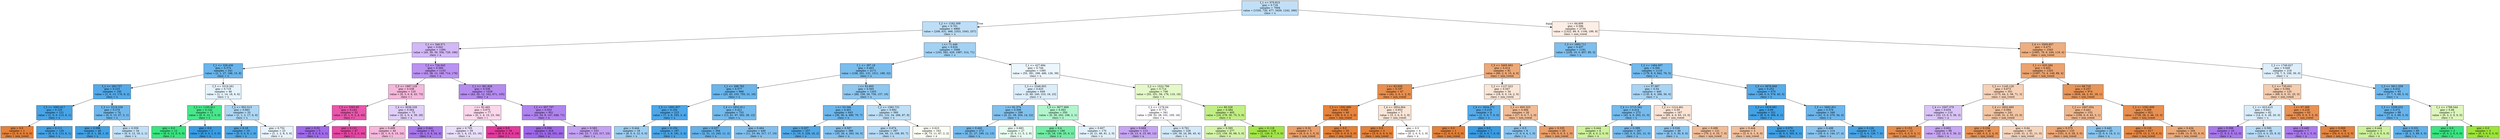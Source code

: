 digraph Tree {
node [shape=box, style="filled", color="black"] ;
0 [label="f_1 <= 575.815\ngini = 0.718\nsamples = 7694\nvalue = [1530, 720, 477, 3459, 1242, 266]\nclass = u", fillcolor="#c1e0f7"] ;
1 [label="f_2 <= 1162.309\ngini = 0.701\nsamples = 4960\nvalue = [208, 631, 468, 2353, 1043, 257]\nclass = u", fillcolor="#bddef6"] ;
0 -> 1 [labeldistance=2.5, labelangle=45, headlabel="True"] ;
2 [label="f_1 <= 346.571\ngini = 0.641\nsamples = 1394\nvalue = [45, 39, 39, 356, 729, 186]\nclass = a", fillcolor="#d2b8f6"] ;
1 -> 2 ;
3 [label="f_1 <= 328.436\ngini = 0.374\nsamples = 241\nvalue = [2, 1, 27, 188, 15, 8]\nclass = u", fillcolor="#6ab5eb"] ;
2 -> 3 ;
4 [label="f_1 <= 293.727\ngini = 0.233\nsamples = 195\nvalue = [1, 0, 13, 170, 9, 2]\nclass = u", fillcolor="#54aae9"] ;
3 -> 4 ;
5 [label="f_5 <= 3082.817\ngini = 0.125\nsamples = 121\nvalue = [1, 0, 0, 113, 6, 1]\nclass = u", fillcolor="#47a4e7"] ;
4 -> 5 ;
6 [label="gini = 0.0\nsamples = 1\nvalue = [1, 0, 0, 0, 0, 0]\nclass = non_vowel", fillcolor="#e58139"] ;
5 -> 6 ;
7 [label="gini = 0.111\nsamples = 120\nvalue = [0, 0, 0, 113, 6, 1]\nclass = u", fillcolor="#45a3e7"] ;
5 -> 7 ;
8 [label="f_3 <= 2219.229\ngini = 0.374\nsamples = 74\nvalue = [0, 0, 13, 57, 3, 1]\nclass = u", fillcolor="#70b8ec"] ;
4 -> 8 ;
9 [label="gini = 0.096\nsamples = 40\nvalue = [0, 0, 1, 38, 1, 0]\nclass = u", fillcolor="#43a2e6"] ;
8 -> 9 ;
10 [label="gini = 0.559\nsamples = 34\nvalue = [0, 0, 12, 19, 2, 1]\nclass = u", fillcolor="#c0e0f7"] ;
8 -> 10 ;
11 [label="f_5 <= 3319.261\ngini = 0.719\nsamples = 46\nvalue = [1, 1, 14, 18, 6, 6]\nclass = u", fillcolor="#e6f3fc"] ;
3 -> 11 ;
12 [label="f_2 <= 1105.811\ngini = 0.142\nsamples = 13\nvalue = [0, 0, 12, 1, 0, 0]\nclass = o", fillcolor="#49e78c"] ;
11 -> 12 ;
13 [label="gini = 0.0\nsamples = 12\nvalue = [0, 0, 12, 0, 0, 0]\nclass = o", fillcolor="#39e581"] ;
12 -> 13 ;
14 [label="gini = 0.0\nsamples = 1\nvalue = [0, 0, 0, 1, 0, 0]\nclass = u", fillcolor="#399de5"] ;
12 -> 14 ;
15 [label="f_2 <= 952.513\ngini = 0.663\nsamples = 33\nvalue = [1, 1, 2, 17, 6, 6]\nclass = u", fillcolor="#aed7f4"] ;
11 -> 15 ;
16 [label="gini = 0.18\nsamples = 10\nvalue = [0, 0, 0, 9, 1, 0]\nclass = u", fillcolor="#4fa8e8"] ;
15 -> 16 ;
17 [label="gini = 0.752\nsamples = 23\nvalue = [1, 1, 2, 8, 5, 6]\nclass = u", fillcolor="#e8f3fc"] ;
15 -> 17 ;
18 [label="f_2 <= 726.945\ngini = 0.569\nsamples = 1153\nvalue = [43, 38, 12, 168, 714, 178]\nclass = a", fillcolor="#ba92f1"] ;
2 -> 18 ;
19 [label="f_3 <= 1997.129\ngini = 0.538\nsamples = 125\nvalue = [0, 3, 0, 6, 43, 73]\nclass = i", fillcolor="#f5b7db"] ;
18 -> 19 ;
20 [label="f_5 <= 3393.85\ngini = 0.243\nsamples = 52\nvalue = [0, 1, 0, 2, 4, 45]\nclass = i", fillcolor="#e956ab"] ;
19 -> 20 ;
21 [label="gini = 0.32\nsamples = 5\nvalue = [0, 0, 0, 0, 4, 1]\nclass = a", fillcolor="#a06aec"] ;
20 -> 21 ;
22 [label="gini = 0.121\nsamples = 47\nvalue = [0, 1, 0, 2, 0, 44]\nclass = i", fillcolor="#e746a4"] ;
20 -> 22 ;
23 [label="f_4 <= 3036.339\ngini = 0.564\nsamples = 73\nvalue = [0, 2, 0, 4, 39, 28]\nclass = a", fillcolor="#e0cff9"] ;
19 -> 23 ;
24 [label="gini = 0.499\nsamples = 40\nvalue = [0, 1, 0, 0, 15, 24]\nclass = i", fillcolor="#f6b8dc"] ;
23 -> 24 ;
25 [label="gini = 0.441\nsamples = 33\nvalue = [0, 1, 0, 4, 24, 4]\nclass = a", fillcolor="#a876ed"] ;
23 -> 25 ;
26 [label="f_1 <= 381.826\ngini = 0.536\nsamples = 1028\nvalue = [43, 35, 12, 162, 671, 105]\nclass = a", fillcolor="#b58bf0"] ;
18 -> 26 ;
27 [label="i <= 82.465\ngini = 0.675\nsamples = 77\nvalue = [0, 1, 4, 15, 23, 34]\nclass = i", fillcolor="#fad7eb"] ;
26 -> 27 ;
28 [label="gini = 0.705\nsamples = 59\nvalue = [0, 1, 4, 15, 23, 16]\nclass = a", fillcolor="#eadffb"] ;
27 -> 28 ;
29 [label="gini = 0.0\nsamples = 18\nvalue = [0, 0, 0, 0, 0, 18]\nclass = i", fillcolor="#e5399d"] ;
27 -> 29 ;
30 [label="f_2 <= 957.707\ngini = 0.503\nsamples = 951\nvalue = [43, 34, 8, 147, 648, 71]\nclass = a", fillcolor="#b084ef"] ;
26 -> 30 ;
31 [label="gini = 0.356\nsamples = 418\nvalue = [3, 11, 1, 24, 331, 48]\nclass = a", fillcolor="#9f68eb"] ;
30 -> 31 ;
32 [label="gini = 0.583\nsamples = 533\nvalue = [40, 23, 7, 123, 317, 23]\nclass = a", fillcolor="#c3a1f3"] ;
30 -> 32 ;
33 [label="i <= 71.449\ngini = 0.634\nsamples = 3566\nvalue = [163, 592, 429, 1997, 314, 71]\nclass = u", fillcolor="#a1d1f3"] ;
1 -> 33 ;
34 [label="f_1 <= 397.18\ngini = 0.493\nsamples = 2171\nvalue = [108, 201, 131, 1511, 188, 32]\nclass = u", fillcolor="#7bbeee"] ;
33 -> 34 ;
35 [label="f_1 <= 288.783\ngini = 0.377\nsamples = 968\nvalue = [20, 43, 103, 755, 31, 16]\nclass = u", fillcolor="#6ab5eb"] ;
34 -> 35 ;
36 [label="f_3 <= 1992.857\ngini = 0.192\nsamples = 215\nvalue = [7, 2, 6, 193, 3, 4]\nclass = u", fillcolor="#4ea7e8"] ;
35 -> 36 ;
37 [label="gini = 0.444\nsamples = 18\nvalue = [6, 0, 0, 12, 0, 0]\nclass = u", fillcolor="#9ccef2"] ;
36 -> 37 ;
38 [label="gini = 0.154\nsamples = 197\nvalue = [1, 2, 6, 181, 3, 4]\nclass = u", fillcolor="#4aa5e7"] ;
36 -> 38 ;
39 [label="f_4 <= 2932.811\ngini = 0.421\nsamples = 753\nvalue = [13, 41, 97, 562, 28, 12]\nclass = u", fillcolor="#73baed"] ;
35 -> 39 ;
40 [label="gini = 0.337\nsamples = 304\nvalue = [2, 31, 13, 245, 11, 2]\nclass = u", fillcolor="#64b2eb"] ;
39 -> 40 ;
41 [label="gini = 0.464\nsamples = 449\nvalue = [11, 10, 84, 317, 17, 10]\nclass = u", fillcolor="#81c0ee"] ;
39 -> 41 ;
42 [label="i <= 63.905\ngini = 0.565\nsamples = 1203\nvalue = [88, 158, 28, 756, 157, 16]\nclass = u", fillcolor="#8ec7f0"] ;
34 -> 42 ;
43 [label="i <= 53.346\ngini = 0.401\nsamples = 643\nvalue = [36, 36, 4, 490, 70, 7]\nclass = u", fillcolor="#6eb7ec"] ;
42 -> 43 ;
44 [label="gini = 0.207\nsamples = 257\nvalue = [1, 10, 0, 228, 16, 2]\nclass = u", fillcolor="#51a9e8"] ;
43 -> 44 ;
45 [label="gini = 0.507\nsamples = 386\nvalue = [35, 26, 4, 262, 54, 5]\nclass = u", fillcolor="#83c2ef"] ;
43 -> 45 ;
46 [label="f_2 <= 1582.731\ngini = 0.692\nsamples = 560\nvalue = [52, 122, 24, 266, 87, 9]\nclass = u", fillcolor="#bedff6"] ;
42 -> 46 ;
47 [label="gini = 0.674\nsamples = 397\nvalue = [44, 49, 13, 199, 85, 7]\nclass = u", fillcolor="#b7dbf6"] ;
46 -> 47 ;
48 [label="gini = 0.623\nsamples = 163\nvalue = [8, 73, 11, 67, 2, 2]\nclass = e", fillcolor="#f9fdf3"] ;
46 -> 48 ;
49 [label="f_1 <= 427.684\ngini = 0.744\nsamples = 1395\nvalue = [55, 391, 298, 486, 126, 39]\nclass = u", fillcolor="#ecf6fd"] ;
33 -> 49 ;
50 [label="f_3 <= 2346.003\ngini = 0.625\nsamples = 649\nvalue = [0, 60, 240, 310, 16, 23]\nclass = u", fillcolor="#ddeefb"] ;
49 -> 50 ;
51 [label="i <= 81.374\ngini = 0.506\nsamples = 299\nvalue = [0, 21, 38, 204, 14, 22]\nclass = u", fillcolor="#81c1ee"] ;
50 -> 51 ;
52 [label="gini = 0.445\nsamples = 272\nvalue = [0, 21, 27, 199, 12, 13]\nclass = u", fillcolor="#74baed"] ;
51 -> 52 ;
53 [label="gini = 0.683\nsamples = 27\nvalue = [0, 0, 11, 5, 2, 9]\nclass = o", fillcolor="#e9fcf1"] ;
51 -> 53 ;
54 [label="f_5 <= 3677.969\ngini = 0.563\nsamples = 350\nvalue = [0, 39, 202, 106, 2, 1]\nclass = o", fillcolor="#b1f5cd"] ;
50 -> 54 ;
55 [label="gini = 0.4\nsamples = 180\nvalue = [0, 18, 136, 25, 0, 1]\nclass = o", fillcolor="#71eca5"] ;
54 -> 55 ;
56 [label="gini = 0.607\nsamples = 170\nvalue = [0, 21, 66, 81, 2, 0]\nclass = u", fillcolor="#e2f1fb"] ;
54 -> 56 ;
57 [label="f_2 <= 1522.799\ngini = 0.714\nsamples = 746\nvalue = [55, 331, 58, 176, 110, 16]\nclass = e", fillcolor="#e4f8c9"] ;
49 -> 57 ;
58 [label="f_2 <= 1278.64\ngini = 0.772\nsamples = 341\nvalue = [39, 52, 28, 101, 105, 16]\nclass = a", fillcolor="#fdfcff"] ;
57 -> 58 ;
59 [label="gini = 0.668\nsamples = 113\nvalue = [9, 13, 4, 15, 60, 12]\nclass = a", fillcolor="#c5a4f3"] ;
58 -> 59 ;
60 [label="gini = 0.761\nsamples = 228\nvalue = [30, 39, 24, 86, 45, 4]\nclass = u", fillcolor="#d3e9f9"] ;
58 -> 60 ;
61 [label="i <= 80.328\ngini = 0.484\nsamples = 405\nvalue = [16, 279, 30, 75, 5, 0]\nclass = e", fillcolor="#c2ef85"] ;
57 -> 61 ;
62 [label="gini = 0.595\nsamples = 277\nvalue = [15, 159, 30, 68, 5, 0]\nclass = e", fillcolor="#d4f4a9"] ;
61 -> 62 ;
63 [label="gini = 0.118\nsamples = 128\nvalue = [1, 120, 0, 7, 0, 0]\nclass = e", fillcolor="#a3e746"] ;
61 -> 63 ;
64 [label="i <= 64.609\ngini = 0.596\nsamples = 2734\nvalue = [1322, 89, 9, 1106, 199, 9]\nclass = non_vowel", fillcolor="#fceee5"] ;
0 -> 64 [labeldistance=2.5, labelangle=-45, headlabel="False"] ;
65 [label="f_3 <= 1902.711\ngini = 0.437\nsamples = 1191\nvalue = [239, 10, 0, 857, 80, 5]\nclass = u", fillcolor="#7ebfee"] ;
64 -> 65 ;
66 [label="f_5 <= 3465.663\ngini = 0.414\nsamples = 81\nvalue = [60, 2, 0, 15, 4, 0]\nclass = non_vowel", fillcolor="#eda978"] ;
65 -> 66 ;
67 [label="i <= 62.926\ngini = 0.197\nsamples = 47\nvalue = [42, 2, 0, 1, 2, 0]\nclass = non_vowel", fillcolor="#e88f4f"] ;
66 -> 67 ;
68 [label="f_3 <= 1592.899\ngini = 0.049\nsamples = 40\nvalue = [39, 0, 0, 1, 0, 0]\nclass = non_vowel", fillcolor="#e6843e"] ;
67 -> 68 ;
69 [label="gini = 0.32\nsamples = 5\nvalue = [4, 0, 0, 1, 0, 0]\nclass = non_vowel", fillcolor="#eca06a"] ;
68 -> 69 ;
70 [label="gini = 0.0\nsamples = 35\nvalue = [35, 0, 0, 0, 0, 0]\nclass = non_vowel", fillcolor="#e58139"] ;
68 -> 70 ;
71 [label="f_4 <= 2854.664\ngini = 0.653\nsamples = 7\nvalue = [3, 2, 0, 0, 2, 0]\nclass = non_vowel", fillcolor="#fae6d7"] ;
67 -> 71 ;
72 [label="gini = 0.0\nsamples = 3\nvalue = [3, 0, 0, 0, 0, 0]\nclass = non_vowel", fillcolor="#e58139"] ;
71 -> 72 ;
73 [label="gini = 0.5\nsamples = 4\nvalue = [0, 2, 0, 0, 2, 0]\nclass = e", fillcolor="#ffffff"] ;
71 -> 73 ;
74 [label="f_2 <= 1127.523\ngini = 0.547\nsamples = 34\nvalue = [18, 0, 0, 14, 2, 0]\nclass = non_vowel", fillcolor="#fae6d7"] ;
66 -> 74 ;
75 [label="f_4 <= 2634.271\ngini = 0.219\nsamples = 8\nvalue = [1, 0, 0, 7, 0, 0]\nclass = u", fillcolor="#55abe9"] ;
74 -> 75 ;
76 [label="gini = 0.0\nsamples = 1\nvalue = [1, 0, 0, 0, 0, 0]\nclass = non_vowel", fillcolor="#e58139"] ;
75 -> 76 ;
77 [label="gini = 0.0\nsamples = 7\nvalue = [0, 0, 0, 7, 0, 0]\nclass = u", fillcolor="#399de5"] ;
75 -> 77 ;
78 [label="f_1 <= 605.323\ngini = 0.494\nsamples = 26\nvalue = [17, 0, 0, 7, 2, 0]\nclass = non_vowel", fillcolor="#f1bd97"] ;
74 -> 78 ;
79 [label="gini = 0.5\nsamples = 6\nvalue = [1, 0, 0, 4, 1, 0]\nclass = u", fillcolor="#88c4ef"] ;
78 -> 79 ;
80 [label="gini = 0.335\nsamples = 20\nvalue = [16, 0, 0, 3, 1, 0]\nclass = non_vowel", fillcolor="#eb9f68"] ;
78 -> 80 ;
81 [label="f_2 <= 1484.007\ngini = 0.394\nsamples = 1110\nvalue = [179, 8, 0, 842, 76, 5]\nclass = u", fillcolor="#72b9ec"] ;
65 -> 81 ;
82 [label="i <= 57.067\ngini = 0.54\nsamples = 440\nvalue = [130, 8, 0, 266, 36, 0]\nclass = u", fillcolor="#a8d4f4"] ;
81 -> 82 ;
83 [label="f_4 <= 2715.302\ngini = 0.414\nsamples = 273\nvalue = [45, 4, 0, 203, 21, 0]\nclass = u", fillcolor="#76bbed"] ;
82 -> 83 ;
84 [label="gini = 0.444\nsamples = 6\nvalue = [0, 4, 0, 2, 0, 0]\nclass = e", fillcolor="#cef29c"] ;
83 -> 84 ;
85 [label="gini = 0.399\nsamples = 267\nvalue = [45, 0, 0, 201, 21, 0]\nclass = u", fillcolor="#74baed"] ;
83 -> 85 ;
86 [label="f_2 <= 1214.461\ngini = 0.59\nsamples = 167\nvalue = [85, 4, 0, 63, 15, 0]\nclass = non_vowel", fillcolor="#fae4d5"] ;
82 -> 86 ;
87 [label="gini = 0.526\nsamples = 46\nvalue = [6, 2, 0, 30, 8, 0]\nclass = u", fillcolor="#8cc6f0"] ;
86 -> 87 ;
88 [label="gini = 0.496\nsamples = 121\nvalue = [79, 2, 0, 33, 7, 0]\nclass = non_vowel", fillcolor="#f1bd97"] ;
86 -> 88 ;
89 [label="f_5 <= 3676.949\ngini = 0.252\nsamples = 670\nvalue = [49, 0, 0, 576, 40, 5]\nclass = u", fillcolor="#57ace9"] ;
81 -> 89 ;
90 [label="f_3 <= 1918.081\ngini = 0.09\nsamples = 321\nvalue = [8, 0, 0, 306, 6, 1]\nclass = u", fillcolor="#42a2e6"] ;
89 -> 90 ;
91 [label="gini = 0.444\nsamples = 3\nvalue = [2, 0, 0, 1, 0, 0]\nclass = non_vowel", fillcolor="#f2c09c"] ;
90 -> 91 ;
92 [label="gini = 0.079\nsamples = 318\nvalue = [6, 0, 0, 305, 6, 1]\nclass = u", fillcolor="#41a1e6"] ;
90 -> 92 ;
93 [label="f_5 <= 3682.851\ngini = 0.378\nsamples = 349\nvalue = [41, 0, 0, 270, 34, 4]\nclass = u", fillcolor="#6cb6ec"] ;
89 -> 93 ;
94 [label="gini = 0.498\nsamples = 214\nvalue = [39, 0, 0, 144, 27, 4]\nclass = u", fillcolor="#88c4ef"] ;
93 -> 94 ;
95 [label="gini = 0.126\nsamples = 135\nvalue = [2, 0, 0, 126, 7, 0]\nclass = u", fillcolor="#47a4e7"] ;
93 -> 95 ;
96 [label="f_4 <= 3500.857\ngini = 0.473\nsamples = 1543\nvalue = [1083, 79, 9, 249, 119, 4]\nclass = non_vowel", fillcolor="#eeae7f"] ;
64 -> 96 ;
97 [label="f_1 <= 635.284\ngini = 0.402\nsamples = 1325\nvalue = [1007, 72, 4, 149, 89, 4]\nclass = non_vowel", fillcolor="#eca36f"] ;
96 -> 97 ;
98 [label="f_2 <= 1145.126\ngini = 0.673\nsamples = 351\nvalue = [173, 44, 2, 58, 71, 3]\nclass = non_vowel", fillcolor="#f6d1b7"] ;
97 -> 98 ;
99 [label="f_4 <= 2507.379\ngini = 0.634\nsamples = 110\nvalue = [33, 13, 0, 5, 56, 3]\nclass = a", fillcolor="#d9c4f7"] ;
98 -> 99 ;
100 [label="gini = 0.153\nsamples = 12\nvalue = [11, 0, 0, 0, 0, 1]\nclass = non_vowel", fillcolor="#e78c4b"] ;
99 -> 100 ;
101 [label="gini = 0.602\nsamples = 98\nvalue = [22, 13, 0, 5, 56, 2]\nclass = a", fillcolor="#c7a6f3"] ;
99 -> 101 ;
102 [label="f_4 <= 2652.895\ngini = 0.594\nsamples = 241\nvalue = [140, 31, 2, 53, 15, 0]\nclass = non_vowel", fillcolor="#f3c5a3"] ;
98 -> 102 ;
103 [label="gini = 0.234\nsamples = 46\nvalue = [40, 0, 0, 2, 4, 0]\nclass = non_vowel", fillcolor="#e99355"] ;
102 -> 103 ;
104 [label="gini = 0.64\nsamples = 195\nvalue = [100, 31, 2, 51, 11, 0]\nclass = non_vowel", fillcolor="#f6d4bc"] ;
102 -> 104 ;
105 [label="i <= 68.718\ngini = 0.257\nsamples = 974\nvalue = [834, 28, 2, 91, 18, 1]\nclass = non_vowel", fillcolor="#e99558"] ;
97 -> 105 ;
106 [label="f_2 <= 1607.054\ngini = 0.441\nsamples = 153\nvalue = [106, 0, 0, 43, 3, 1]\nclass = non_vowel", fillcolor="#f0b78e"] ;
105 -> 106 ;
107 [label="gini = 0.375\nsamples = 133\nvalue = [101, 0, 0, 29, 3, 0]\nclass = non_vowel", fillcolor="#eda876"] ;
106 -> 107 ;
108 [label="gini = 0.445\nsamples = 20\nvalue = [5, 0, 0, 14, 0, 1]\nclass = u", fillcolor="#88c4ef"] ;
106 -> 108 ;
109 [label="f_3 <= 2392.609\ngini = 0.209\nsamples = 821\nvalue = [728, 28, 2, 48, 15, 0]\nclass = non_vowel", fillcolor="#e89051"] ;
105 -> 109 ;
110 [label="gini = 0.118\nsamples = 617\nvalue = [579, 15, 2, 15, 6, 0]\nclass = non_vowel", fillcolor="#e78945"] ;
109 -> 110 ;
111 [label="gini = 0.434\nsamples = 204\nvalue = [149, 13, 0, 33, 9, 0]\nclass = non_vowel", fillcolor="#edaa79"] ;
109 -> 111 ;
112 [label="f_2 <= 1749.627\ngini = 0.648\nsamples = 218\nvalue = [76, 7, 5, 100, 30, 0]\nclass = u", fillcolor="#deeefb"] ;
96 -> 112 ;
113 [label="f_1 <= 735.631\ngini = 0.594\nsamples = 125\nvalue = [69, 0, 0, 31, 25, 0]\nclass = non_vowel", fillcolor="#f4ccaf"] ;
112 -> 113 ;
114 [label="f_1 <= 623.615\ngini = 0.641\nsamples = 62\nvalue = [14, 0, 0, 28, 20, 0]\nclass = u", fillcolor="#d9ecfa"] ;
113 -> 114 ;
115 [label="gini = 0.398\nsamples = 16\nvalue = [1, 0, 0, 3, 12, 0]\nclass = a", fillcolor="#a876ed"] ;
114 -> 115 ;
116 [label="gini = 0.595\nsamples = 46\nvalue = [13, 0, 0, 25, 8, 0]\nclass = u", fillcolor="#b7dbf6"] ;
114 -> 116 ;
117 [label="i <= 67.368\ngini = 0.229\nsamples = 63\nvalue = [55, 0, 0, 3, 5, 0]\nclass = non_vowel", fillcolor="#e99254"] ;
113 -> 117 ;
118 [label="gini = 0.449\nsamples = 7\nvalue = [1, 0, 0, 1, 5, 0]\nclass = a", fillcolor="#ab7bee"] ;
117 -> 118 ;
119 [label="gini = 0.069\nsamples = 56\nvalue = [54, 0, 0, 2, 0, 0]\nclass = non_vowel", fillcolor="#e68640"] ;
117 -> 119 ;
120 [label="f_3 <= 3911.559\ngini = 0.432\nsamples = 93\nvalue = [7, 7, 5, 69, 5, 0]\nclass = u", fillcolor="#70b8ec"] ;
112 -> 120 ;
121 [label="f_3 <= 2299.032\ngini = 0.372\nsamples = 88\nvalue = [7, 4, 3, 69, 5, 0]\nclass = u", fillcolor="#67b4eb"] ;
120 -> 121 ;
122 [label="gini = 0.444\nsamples = 3\nvalue = [1, 2, 0, 0, 0, 0]\nclass = e", fillcolor="#cef29c"] ;
121 -> 122 ;
123 [label="gini = 0.331\nsamples = 85\nvalue = [6, 2, 3, 69, 5, 0]\nclass = u", fillcolor="#61b1ea"] ;
121 -> 123 ;
124 [label="f_1 <= 1788.544\ngini = 0.48\nsamples = 5\nvalue = [0, 3, 2, 0, 0, 0]\nclass = e", fillcolor="#def6bd"] ;
120 -> 124 ;
125 [label="gini = 0.0\nsamples = 2\nvalue = [0, 0, 2, 0, 0, 0]\nclass = o", fillcolor="#39e581"] ;
124 -> 125 ;
126 [label="gini = 0.0\nsamples = 3\nvalue = [0, 3, 0, 0, 0, 0]\nclass = e", fillcolor="#9de539"] ;
124 -> 126 ;
}